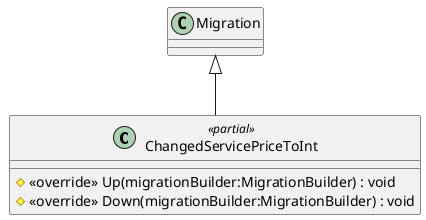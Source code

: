 @startuml
class ChangedServicePriceToInt <<partial>> {
    # <<override>> Up(migrationBuilder:MigrationBuilder) : void
    # <<override>> Down(migrationBuilder:MigrationBuilder) : void
}
Migration <|-- ChangedServicePriceToInt
@enduml
